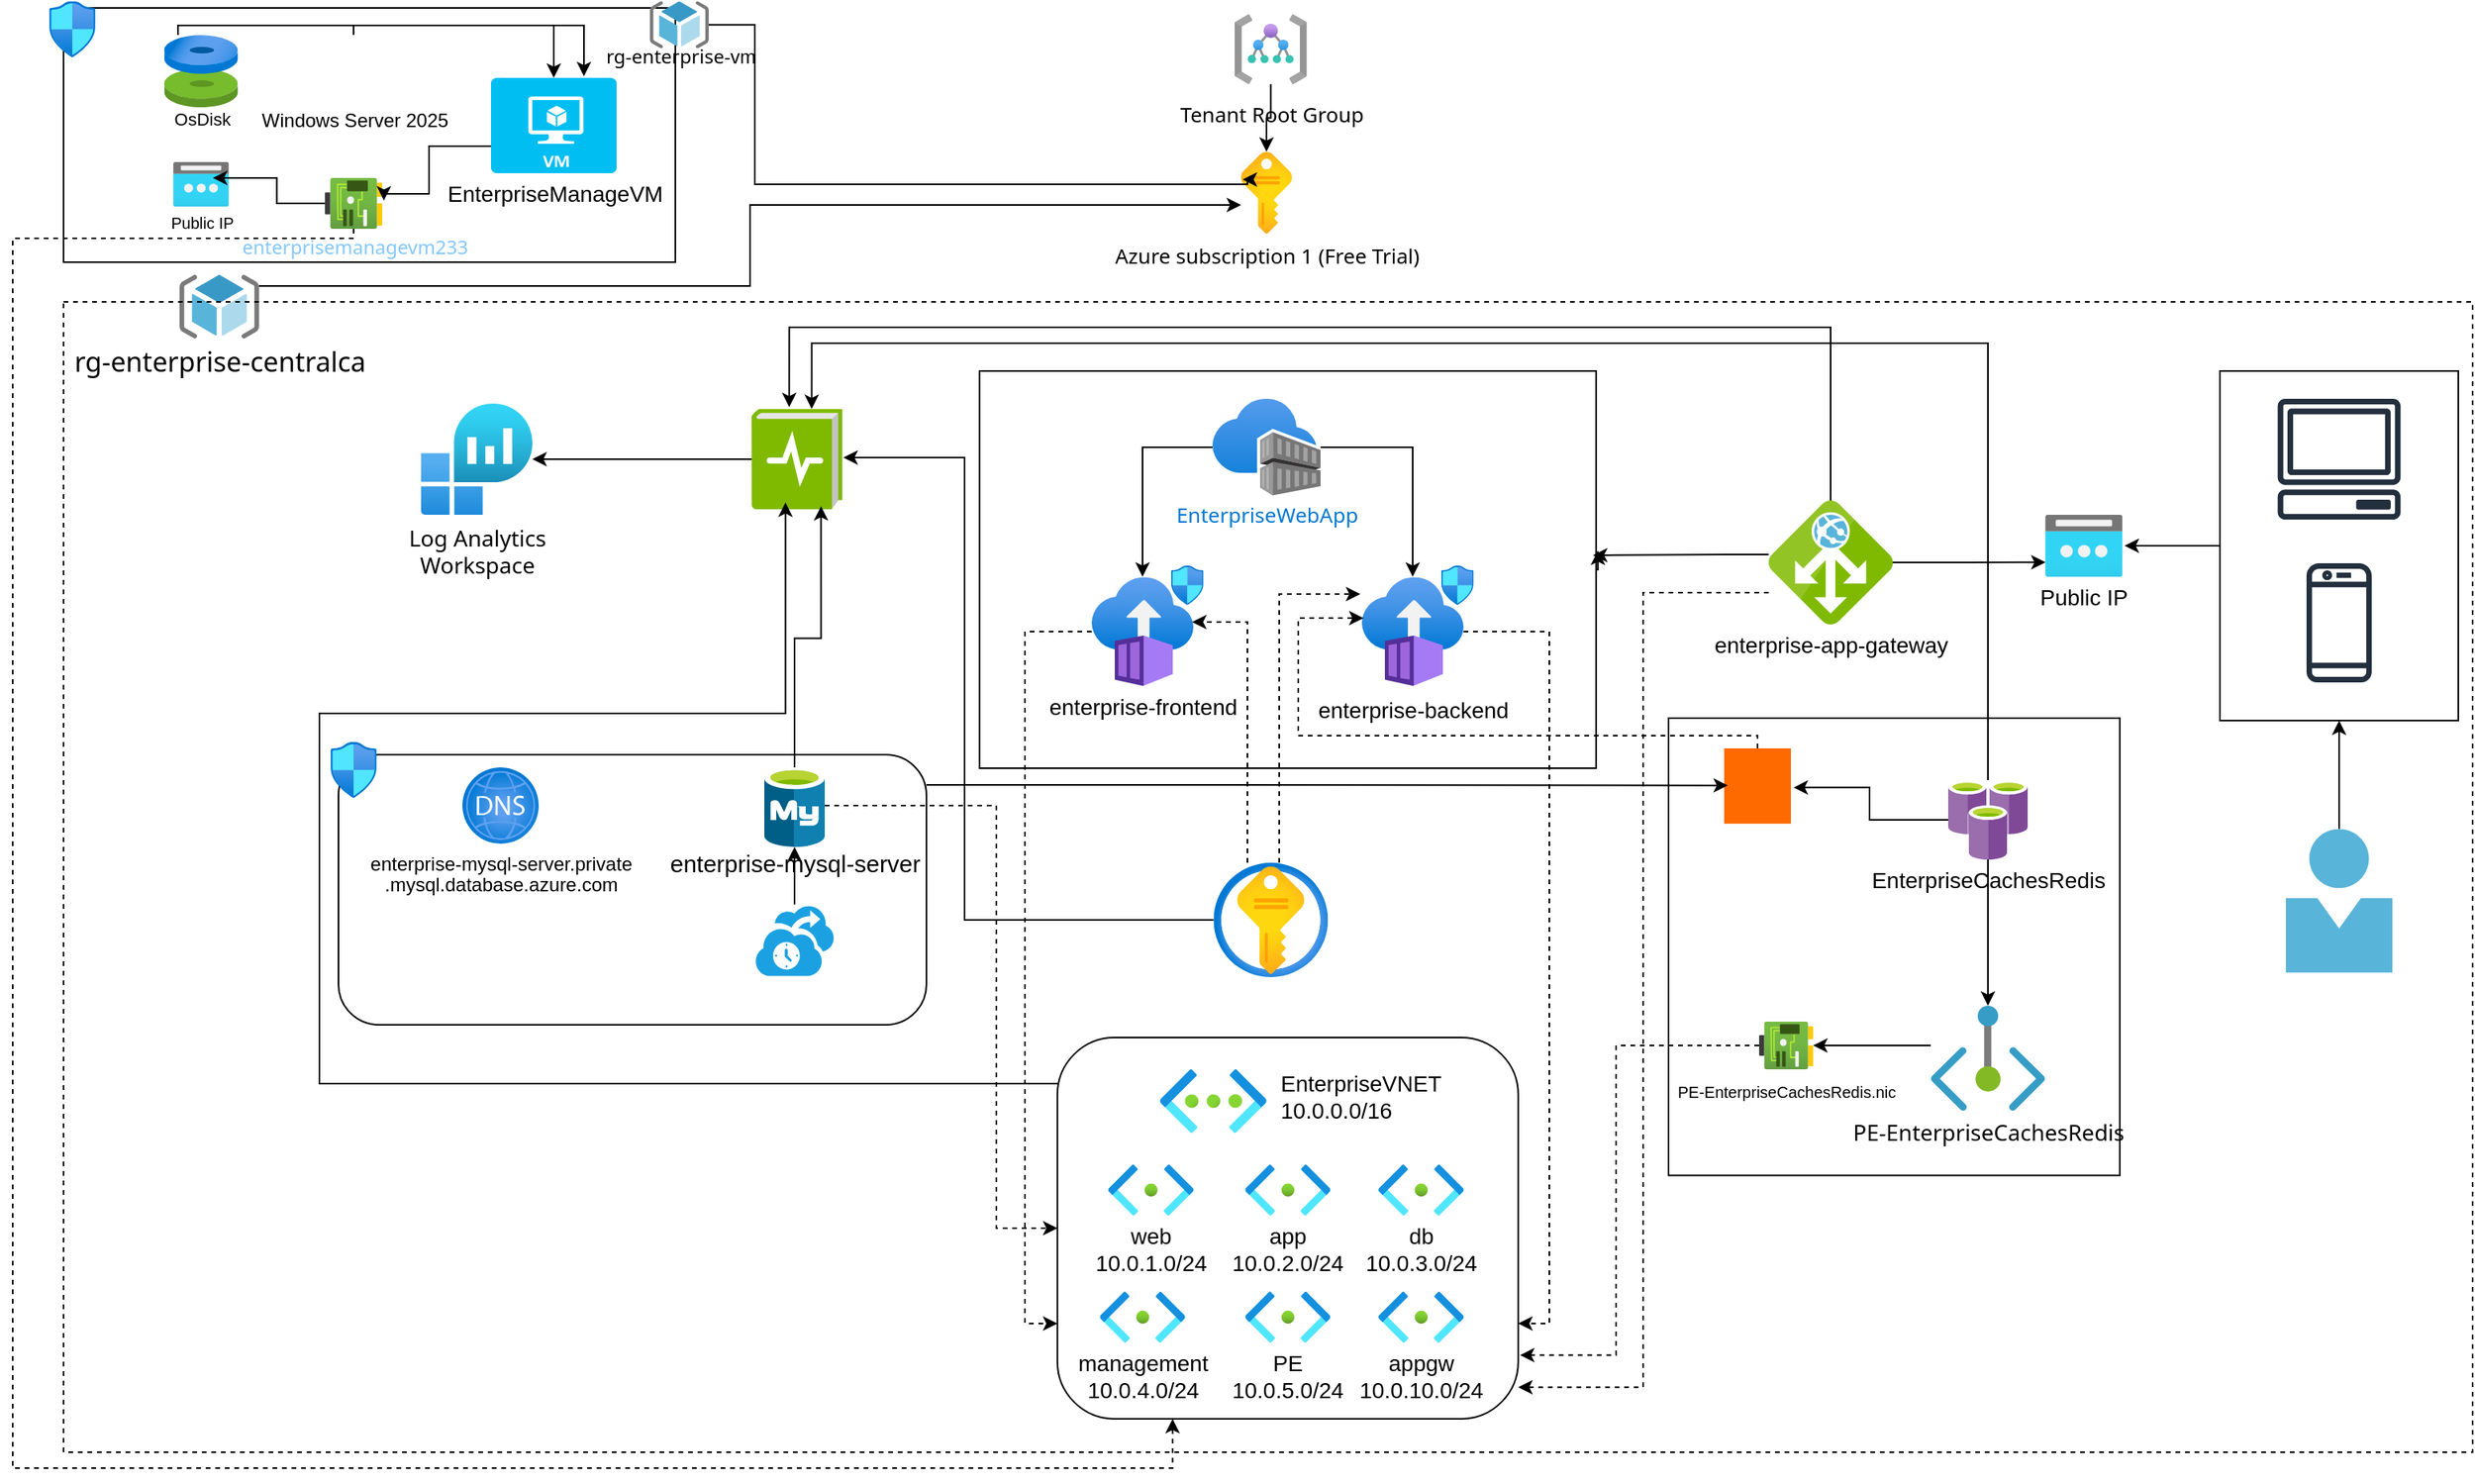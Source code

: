 <mxfile version="28.2.5">
  <diagram name="Page-1" id="e3YLVL-ztTQ9Lch-1St2">
    <mxGraphModel dx="2026" dy="1123" grid="0" gridSize="14" guides="1" tooltips="1" connect="1" arrows="1" fold="1" page="1" pageScale="1" pageWidth="1570" pageHeight="940" background="light-dark(#FFFFFF,#1A1A1A)" math="0" shadow="0">
      <root>
        <mxCell id="0" />
        <mxCell id="1" parent="0" />
        <mxCell id="aIwFMxCj2kkuzs99H8Ze-49" style="edgeStyle=orthogonalEdgeStyle;rounded=0;orthogonalLoop=1;jettySize=auto;html=1;" parent="1" source="ECpr_67sF218xb_dtKXF-1" target="aIwFMxCj2kkuzs99H8Ze-1" edge="1">
          <mxGeometry relative="1" as="geometry" />
        </mxCell>
        <mxCell id="aIwFMxCj2kkuzs99H8Ze-50" style="edgeStyle=orthogonalEdgeStyle;rounded=0;orthogonalLoop=1;jettySize=auto;html=1;" parent="1" source="ECpr_67sF218xb_dtKXF-1" target="aIwFMxCj2kkuzs99H8Ze-2" edge="1">
          <mxGeometry relative="1" as="geometry" />
        </mxCell>
        <mxCell id="ECpr_67sF218xb_dtKXF-1" value="&lt;a href=&quot;https://portal.azure.com/#resource/subscriptions/156b8fd8-efb1-4278-bc84-5a0fedfcdfc2/resourceGroups/rg-enterprise-centralca/providers/Microsoft.ContainerRegistry/registries/EnterpriseWebApp&quot; class=&quot;ms-Link ext-hubs-browse-resource-link root-215&quot; tabindex=&quot;-1&quot; style=&quot;font-family: &amp;quot;Segoe UI&amp;quot;, &amp;quot;Segoe UI Web (West European)&amp;quot;, &amp;quot;Segoe UI&amp;quot;, -apple-system, BlinkMacSystemFont, Roboto, &amp;quot;Helvetica Neue&amp;quot;, sans-serif; -webkit-font-smoothing: antialiased; font-size: 13px; outline: none; text-decoration-line: none; text-align: left; overflow: hidden; text-overflow: ellipsis;&quot;&gt;&lt;font style=&quot;color: light-dark(rgb(0, 120, 212), rgb(255, 255, 255));&quot;&gt;EnterpriseWebApp&lt;/font&gt;&lt;/a&gt;" style="image;aspect=fixed;html=1;points=[];align=center;fontSize=12;image=img/lib/azure2/containers/Container_Registries.svg;labelBackgroundColor=none;spacing=0;" parent="1" vertex="1">
          <mxGeometry x="766" y="258" width="68" height="61" as="geometry" />
        </mxCell>
        <mxCell id="ECpr_67sF218xb_dtKXF-8" value="&lt;div style=&quot;line-height: 110%;&quot;&gt;&lt;div&gt;enterprise-mysql-server&lt;span style=&quot;color: light-dark(rgb(0, 0, 0), rgb(255, 255, 255));&quot;&gt;.private&lt;/span&gt;&lt;/div&gt;&lt;div&gt;&lt;span style=&quot;color: light-dark(rgb(0, 0, 0), rgb(255, 255, 255));&quot;&gt;.mysql.database.azure.com&lt;/span&gt;&lt;/div&gt;&lt;/div&gt;" style="image;aspect=fixed;html=1;points=[];align=center;fontSize=12;image=img/lib/azure2/networking/DNS_Zones.svg;labelBackgroundColor=none;" parent="1" vertex="1">
          <mxGeometry x="294" y="490" width="48" height="48" as="geometry" />
        </mxCell>
        <mxCell id="ECpr_67sF218xb_dtKXF-9" value="EnterpriseVNET&#xa;10.0.0.0/16" style="image;aspect=fixed;points=[];align=left;fontSize=14;image=img/lib/azure2/networking/Virtual_Networks.svg;spacingRight=0;spacing=4;labelBorderColor=none;shadow=0;perimeterSpacing=0;imageBorder=none;verticalAlign=middle;labelPosition=right;verticalLabelPosition=middle;labelBackgroundColor=none;spacingTop=0;spacingBottom=7;spacingLeft=5;" parent="1" vertex="1">
          <mxGeometry x="733" y="680" width="67" height="40" as="geometry" />
        </mxCell>
        <mxCell id="aIwFMxCj2kkuzs99H8Ze-48" style="edgeStyle=orthogonalEdgeStyle;rounded=0;orthogonalLoop=1;jettySize=auto;html=1;entryX=0;entryY=0.75;entryDx=0;entryDy=0;dashed=1;" parent="1" source="aIwFMxCj2kkuzs99H8Ze-1" target="aIwFMxCj2kkuzs99H8Ze-42" edge="1">
          <mxGeometry relative="1" as="geometry">
            <Array as="points">
              <mxPoint x="648" y="405" />
              <mxPoint x="648" y="840" />
            </Array>
          </mxGeometry>
        </mxCell>
        <mxCell id="aIwFMxCj2kkuzs99H8Ze-1" value="&lt;font style=&quot;font-size: 14px;&quot;&gt;enterprise-front&lt;/font&gt;&lt;span style=&quot;font-size: 14px; color: light-dark(rgb(0, 0, 0), rgb(255, 255, 255));&quot;&gt;end&lt;/span&gt;" style="image;aspect=fixed;html=1;points=[];align=center;fontSize=12;image=img/lib/azure2/containers/Container_Instances.svg;spacing=0;labelBackgroundColor=none;" parent="1" vertex="1">
          <mxGeometry x="690" y="370" width="64" height="69" as="geometry" />
        </mxCell>
        <mxCell id="aIwFMxCj2kkuzs99H8Ze-46" style="edgeStyle=orthogonalEdgeStyle;rounded=0;orthogonalLoop=1;jettySize=auto;html=1;entryX=1;entryY=0.75;entryDx=0;entryDy=0;dashed=1;" parent="1" source="aIwFMxCj2kkuzs99H8Ze-2" target="aIwFMxCj2kkuzs99H8Ze-42" edge="1">
          <mxGeometry relative="1" as="geometry">
            <Array as="points">
              <mxPoint x="978" y="405" />
              <mxPoint x="978" y="840" />
            </Array>
          </mxGeometry>
        </mxCell>
        <mxCell id="aIwFMxCj2kkuzs99H8Ze-2" value="enterprise-back&lt;span style=&quot;color: light-dark(rgb(0, 0, 0), rgb(255, 255, 255));&quot;&gt;end&lt;/span&gt;" style="image;aspect=fixed;html=1;points=[];align=center;fontSize=14;image=img/lib/azure2/containers/Container_Instances.svg;labelBackgroundColor=none;" parent="1" vertex="1">
          <mxGeometry x="860" y="370" width="64" height="69" as="geometry" />
        </mxCell>
        <mxCell id="aIwFMxCj2kkuzs99H8Ze-3" value="enterprise-app-gateway" style="image;sketch=0;aspect=fixed;html=1;points=[];align=center;fontSize=14;image=img/lib/mscae/Application_Gateway.svg;labelBackgroundColor=none;spacing=0;" parent="1" vertex="1">
          <mxGeometry x="1116" y="322" width="78" height="78" as="geometry" />
        </mxCell>
        <mxCell id="jVpVaoI9V-wVRAlDPCWy-38" style="edgeStyle=orthogonalEdgeStyle;rounded=0;orthogonalLoop=1;jettySize=auto;html=1;entryX=0.25;entryY=1;entryDx=0;entryDy=0;dashed=1;" edge="1" parent="1" source="aIwFMxCj2kkuzs99H8Ze-5" target="aIwFMxCj2kkuzs99H8Ze-42">
          <mxGeometry relative="1" as="geometry">
            <Array as="points">
              <mxPoint x="226" y="157" />
              <mxPoint x="11" y="157" />
              <mxPoint x="11" y="931" />
              <mxPoint x="741" y="931" />
            </Array>
          </mxGeometry>
        </mxCell>
        <mxCell id="aIwFMxCj2kkuzs99H8Ze-5" value="&lt;a class=&quot;msportalfx-text-ellipsis ext-hubs-deployments-cursorpointer fxs-fxclick&quot; data-bind=&quot;text: resourceName, fxclick: openResourceBlade&quot; aria-disabled=&quot;false&quot; tabindex=&quot;0&quot; href=&quot;https://portal.azure.com/#blade/Microsoft_Azure_Network/NetworkInterfaceOverview.ReactView/id/%2Fsubscriptions%2F156b8fd8-efb1-4278-bc84-5a0fedfcdfc2%2FresourceGroups%2Frg-enterprise-vm%2Fproviders%2FMicrosoft.Network%2FnetworkInterfaces%2Fenterprisemanagevm233&quot; style=&quot;text-decoration-line: none; cursor: pointer; overflow: hidden; text-overflow: ellipsis; font-family: az_ea_font, &amp;quot;Segoe UI&amp;quot;, az_font, system-ui, -apple-system, &amp;quot;system-ui&amp;quot;, Roboto, Oxygen, Ubuntu, Cantarell, &amp;quot;Open Sans&amp;quot;, &amp;quot;Helvetica Neue&amp;quot;, sans-serif; text-align: start;&quot;&gt;&lt;font style=&quot;color: light-dark(rgb(130, 199, 255), rgb(255, 255, 255));&quot;&gt;enterprisemanagevm233&lt;/font&gt;&lt;/a&gt;" style="image;aspect=fixed;html=1;points=[];align=center;fontSize=12;image=img/lib/azure2/networking/Network_Interfaces.svg;spacing=0;labelBackgroundColor=none;" parent="1" vertex="1">
          <mxGeometry x="207.37" y="119" width="36.27" height="32" as="geometry" />
        </mxCell>
        <mxCell id="aIwFMxCj2kkuzs99H8Ze-7" value="app&lt;div&gt;10.0.2&lt;span style=&quot;background-color: transparent; color: light-dark(rgb(0, 0, 0), rgb(255, 255, 255));&quot;&gt;.0/24&lt;/span&gt;&lt;/div&gt;" style="image;aspect=fixed;html=1;points=[];align=center;fontSize=14;image=img/lib/azure2/networking/Subnet.svg;labelBackgroundColor=none;spacing=0;verticalAlign=top;" parent="1" vertex="1">
          <mxGeometry x="786.69" y="740" width="53.44" height="32" as="geometry" />
        </mxCell>
        <object label="Public IP" sdfd="" id="ECpr_67sF218xb_dtKXF-18">
          <mxCell style="image;aspect=fixed;html=1;points=[];align=center;fontSize=14;image=img/lib/azure2/networking/Public_IP_Addresses.svg;labelBackgroundColor=none;spacing=0;" parent="1" vertex="1">
            <mxGeometry x="1290" y="331" width="48.75" height="39" as="geometry" />
          </mxCell>
        </object>
        <mxCell id="aIwFMxCj2kkuzs99H8Ze-13" value="&lt;span style=&quot;font-family: &amp;quot;Segoe UI&amp;quot;, &amp;quot;Segoe UI Web (West European)&amp;quot;, &amp;quot;Segoe UI&amp;quot;, -apple-system, BlinkMacSystemFont, Roboto, &amp;quot;Helvetica Neue&amp;quot;, sans-serif; font-size: 13px; text-align: left;&quot;&gt;Azure subscription 1 (Free Trial&lt;/span&gt;&lt;span style=&quot;font-family: &amp;quot;Segoe UI&amp;quot;, &amp;quot;Segoe UI Web (West European)&amp;quot;, &amp;quot;Segoe UI&amp;quot;, -apple-system, BlinkMacSystemFont, Roboto, &amp;quot;Helvetica Neue&amp;quot;, sans-serif; font-size: 13px; text-align: left; background-color: transparent; color: light-dark(rgb(0, 0, 0), rgb(255, 255, 255));&quot;&gt;)&lt;/span&gt;" style="image;aspect=fixed;html=1;points=[];align=center;fontSize=12;image=img/lib/azure2/general/Subscriptions.svg;labelBackgroundColor=none;fontColor=light-dark(#000000,#FFFFFF);" parent="1" vertex="1">
          <mxGeometry x="784" y="102.5" width="32" height="51.64" as="geometry" />
        </mxCell>
        <mxCell id="aIwFMxCj2kkuzs99H8Ze-14" value="&lt;a href=&quot;https://portal.azure.com/#resource/subscriptions/156b8fd8-efb1-4278-bc84-5a0fedfcdfc2/resourceGroups/rg-enterprise-centralca&quot; class=&quot;ms-Link ext-hubs-browse-resource-link root-302&quot; tabindex=&quot;-1&quot; style=&quot;font-family: &amp;quot;Segoe UI&amp;quot;, &amp;quot;Segoe UI Web (West European)&amp;quot;, &amp;quot;Segoe UI&amp;quot;, -apple-system, BlinkMacSystemFont, Roboto, &amp;quot;Helvetica Neue&amp;quot;, sans-serif; -webkit-font-smoothing: antialiased; outline: none; text-decoration-line: none; text-align: left; overflow: hidden; text-overflow: ellipsis;&quot;&gt;&lt;font style=&quot;color: light-dark(rgb(0, 0, 0), rgb(255, 255, 255));&quot;&gt;rg-enterprise-centralca&lt;/font&gt;&lt;/a&gt;" style="image;sketch=0;aspect=fixed;html=1;points=[];align=center;fontSize=17;image=img/lib/mscae/ResourceGroup.svg;labelBackgroundColor=none;fontColor=light-dark(#000000,#FFFFFF);spacing=0;" parent="1" vertex="1">
          <mxGeometry x="116.0" y="180.0" width="50" height="40" as="geometry" />
        </mxCell>
        <mxCell id="aIwFMxCj2kkuzs99H8Ze-16" style="edgeStyle=orthogonalEdgeStyle;rounded=0;orthogonalLoop=1;jettySize=auto;html=1;" parent="1" source="aIwFMxCj2kkuzs99H8Ze-15" target="aIwFMxCj2kkuzs99H8Ze-13" edge="1">
          <mxGeometry relative="1" as="geometry" />
        </mxCell>
        <mxCell id="aIwFMxCj2kkuzs99H8Ze-15" value="&#xa;&lt;span style=&quot;font-family: &amp;quot;Segoe UI&amp;quot;, &amp;quot;Segoe UI Web (West European)&amp;quot;, &amp;quot;Segoe UI&amp;quot;, -apple-system, BlinkMacSystemFont, Roboto, &amp;quot;Helvetica Neue&amp;quot;, sans-serif; font-size: 13px; font-style: normal; font-variant-ligatures: normal; font-variant-caps: normal; font-weight: 400; letter-spacing: normal; orphans: 2; text-align: left; text-indent: 0px; text-transform: none; widows: 2; word-spacing: 0px; -webkit-text-stroke-width: 0px; white-space: nowrap; text-decoration-thickness: initial; text-decoration-style: initial; text-decoration-color: initial; float: none; display: inline !important;&quot;&gt;Tenant Root Group&lt;/span&gt;&#xa;&#xa;" style="image;aspect=fixed;html=1;points=[];align=center;fontSize=12;image=img/lib/azure2/general/Management_Groups.svg;fontColor=default;labelBackgroundColor=none;spacing=-7;" parent="1" vertex="1">
          <mxGeometry x="780" y="16" width="45.38" height="44" as="geometry" />
        </mxCell>
        <mxCell id="aIwFMxCj2kkuzs99H8Ze-20" value="" style="rounded=0;whiteSpace=wrap;html=1;" parent="1" vertex="1">
          <mxGeometry x="1400" y="240.5" width="150" height="220" as="geometry" />
        </mxCell>
        <mxCell id="aIwFMxCj2kkuzs99H8Ze-21" value="" style="sketch=0;outlineConnect=0;fontColor=#232F3E;gradientColor=none;fillColor=#232F3D;strokeColor=none;dashed=0;verticalLabelPosition=bottom;verticalAlign=top;align=center;html=1;fontSize=12;fontStyle=0;aspect=fixed;pointerEvents=1;shape=mxgraph.aws4.mobile_client;" parent="1" vertex="1">
          <mxGeometry x="1454.5" y="360" width="41" height="78" as="geometry" />
        </mxCell>
        <mxCell id="aIwFMxCj2kkuzs99H8Ze-22" value="" style="sketch=0;outlineConnect=0;fontColor=#232F3E;gradientColor=none;fillColor=#232F3D;strokeColor=none;dashed=0;verticalLabelPosition=bottom;verticalAlign=top;align=center;html=1;fontSize=12;fontStyle=0;aspect=fixed;pointerEvents=1;shape=mxgraph.aws4.client;" parent="1" vertex="1">
          <mxGeometry x="1436" y="258" width="78" height="76" as="geometry" />
        </mxCell>
        <mxCell id="aIwFMxCj2kkuzs99H8Ze-24" style="edgeStyle=orthogonalEdgeStyle;rounded=0;orthogonalLoop=1;jettySize=auto;html=1;entryX=0.5;entryY=1;entryDx=0;entryDy=0;" parent="1" source="aIwFMxCj2kkuzs99H8Ze-23" target="aIwFMxCj2kkuzs99H8Ze-20" edge="1">
          <mxGeometry relative="1" as="geometry" />
        </mxCell>
        <mxCell id="aIwFMxCj2kkuzs99H8Ze-23" value="" style="image;sketch=0;aspect=fixed;html=1;points=[];align=center;fontSize=12;image=img/lib/mscae/Person.svg;" parent="1" vertex="1">
          <mxGeometry x="1441.5" y="528.73" width="67" height="90.54" as="geometry" />
        </mxCell>
        <mxCell id="aIwFMxCj2kkuzs99H8Ze-25" style="edgeStyle=orthogonalEdgeStyle;rounded=0;orthogonalLoop=1;jettySize=auto;html=1;entryX=1.026;entryY=0.5;entryDx=0;entryDy=0;entryPerimeter=0;" parent="1" source="aIwFMxCj2kkuzs99H8Ze-20" target="ECpr_67sF218xb_dtKXF-18" edge="1">
          <mxGeometry relative="1" as="geometry" />
        </mxCell>
        <mxCell id="aIwFMxCj2kkuzs99H8Ze-36" value="PE&lt;br&gt;&lt;div&gt;10.0.5.0/24&lt;/div&gt;" style="image;aspect=fixed;html=1;points=[];align=center;fontSize=14;image=img/lib/azure2/networking/Subnet.svg;labelBackgroundColor=none;spacing=0;verticalAlign=top;" parent="1" vertex="1">
          <mxGeometry x="786.69" y="820" width="53.44" height="32" as="geometry" />
        </mxCell>
        <mxCell id="aIwFMxCj2kkuzs99H8Ze-37" value="web&lt;br&gt;&lt;div&gt;10.0.1&lt;span style=&quot;background-color: transparent; color: light-dark(rgb(0, 0, 0), rgb(255, 255, 255));&quot;&gt;.0/24&lt;/span&gt;&lt;/div&gt;" style="image;aspect=fixed;html=1;points=[];align=center;fontSize=14;image=img/lib/azure2/networking/Subnet.svg;labelBackgroundColor=none;spacing=0;verticalAlign=top;" parent="1" vertex="1">
          <mxGeometry x="700.56" y="740" width="53.44" height="32" as="geometry" />
        </mxCell>
        <mxCell id="aIwFMxCj2kkuzs99H8Ze-38" value="management&lt;br&gt;&lt;div&gt;10.0.4&lt;span style=&quot;background-color: transparent; color: light-dark(rgb(0, 0, 0), rgb(255, 255, 255));&quot;&gt;.0/24&lt;/span&gt;&lt;/div&gt;" style="image;aspect=fixed;html=1;points=[];align=center;fontSize=14;image=img/lib/azure2/networking/Subnet.svg;labelBackgroundColor=none;spacing=0;verticalAlign=top;" parent="1" vertex="1">
          <mxGeometry x="695.28" y="820" width="53.44" height="32" as="geometry" />
        </mxCell>
        <mxCell id="aIwFMxCj2kkuzs99H8Ze-39" value="db&lt;div&gt;&lt;div&gt;10.0.3.0/24&lt;/div&gt;&lt;/div&gt;" style="image;aspect=fixed;html=1;points=[];align=center;fontSize=14;image=img/lib/azure2/networking/Subnet.svg;labelBackgroundColor=none;spacing=0;verticalAlign=top;" parent="1" vertex="1">
          <mxGeometry x="870.56" y="740" width="53.44" height="32" as="geometry" />
        </mxCell>
        <mxCell id="aIwFMxCj2kkuzs99H8Ze-40" value="appgw&lt;div&gt;&lt;div&gt;10.0.10&lt;span style=&quot;background-color: transparent; color: light-dark(rgb(0, 0, 0), rgb(255, 255, 255));&quot;&gt;.0/24&lt;/span&gt;&lt;/div&gt;&lt;/div&gt;" style="image;aspect=fixed;html=1;points=[];align=center;fontSize=14;image=img/lib/azure2/networking/Subnet.svg;labelBackgroundColor=none;spacing=0;verticalAlign=top;" parent="1" vertex="1">
          <mxGeometry x="870.56" y="820" width="53.44" height="32" as="geometry" />
        </mxCell>
        <mxCell id="aIwFMxCj2kkuzs99H8Ze-42" value="" style="rounded=1;whiteSpace=wrap;html=1;fillColor=none;" parent="1" vertex="1">
          <mxGeometry x="668.41" y="660" width="290" height="240" as="geometry" />
        </mxCell>
        <mxCell id="aIwFMxCj2kkuzs99H8Ze-43" style="edgeStyle=orthogonalEdgeStyle;rounded=0;orthogonalLoop=1;jettySize=auto;html=1;entryX=1;entryY=0.917;entryDx=0;entryDy=0;entryPerimeter=0;dashed=1;" parent="1" source="aIwFMxCj2kkuzs99H8Ze-3" target="aIwFMxCj2kkuzs99H8Ze-42" edge="1">
          <mxGeometry relative="1" as="geometry">
            <Array as="points">
              <mxPoint x="1037" y="380" />
              <mxPoint x="1037" y="880" />
            </Array>
          </mxGeometry>
        </mxCell>
        <mxCell id="aIwFMxCj2kkuzs99H8Ze-27" value="" style="rounded=0;noLabel=1;align=center;fillColor=none;strokeColor=default;glass=0;shadow=0;" parent="1" vertex="1">
          <mxGeometry x="619.41" y="240.5" width="388" height="250" as="geometry" />
        </mxCell>
        <mxCell id="aIwFMxCj2kkuzs99H8Ze-84" style="edgeStyle=orthogonalEdgeStyle;rounded=0;orthogonalLoop=1;jettySize=auto;html=1;" parent="1" source="aIwFMxCj2kkuzs99H8Ze-51" target="aIwFMxCj2kkuzs99H8Ze-56" edge="1">
          <mxGeometry relative="1" as="geometry" />
        </mxCell>
        <mxCell id="aIwFMxCj2kkuzs99H8Ze-51" value="&lt;font style=&quot;font-size: 14px;&quot;&gt;EnterpriseCachesRedis&lt;/font&gt;" style="image;sketch=0;aspect=fixed;html=1;points=[];align=center;fontSize=12;image=img/lib/mscae/Azure_Cache_for_Redis.svg;labelBackgroundColor=none;fontColor=default;imageBackground=none;imageBorder=none;spacing=0;" parent="1" vertex="1">
          <mxGeometry x="1229" y="498" width="50" height="50" as="geometry" />
        </mxCell>
        <mxCell id="aIwFMxCj2kkuzs99H8Ze-52" value="" style="points=[];aspect=fixed;html=1;align=center;shadow=0;dashed=0;fillColor=#FF6A00;strokeColor=none;shape=mxgraph.alibaba_cloud.nodejs_performance_platform;" parent="1" vertex="1">
          <mxGeometry x="1088" y="478" width="42" height="47.4" as="geometry" />
        </mxCell>
        <mxCell id="aIwFMxCj2kkuzs99H8Ze-54" style="edgeStyle=orthogonalEdgeStyle;rounded=0;orthogonalLoop=1;jettySize=auto;html=1;entryX=0.016;entryY=0.377;entryDx=0;entryDy=0;entryPerimeter=0;dashed=1;" parent="1" source="aIwFMxCj2kkuzs99H8Ze-52" target="aIwFMxCj2kkuzs99H8Ze-2" edge="1">
          <mxGeometry relative="1" as="geometry">
            <Array as="points">
              <mxPoint x="820" y="470" />
              <mxPoint x="820" y="396" />
            </Array>
          </mxGeometry>
        </mxCell>
        <mxCell id="jVpVaoI9V-wVRAlDPCWy-35" style="edgeStyle=orthogonalEdgeStyle;rounded=0;orthogonalLoop=1;jettySize=auto;html=1;" edge="1" parent="1" source="aIwFMxCj2kkuzs99H8Ze-56" target="aIwFMxCj2kkuzs99H8Ze-66">
          <mxGeometry relative="1" as="geometry">
            <Array as="points">
              <mxPoint x="1201" y="665" />
              <mxPoint x="1201" y="665" />
            </Array>
          </mxGeometry>
        </mxCell>
        <mxCell id="aIwFMxCj2kkuzs99H8Ze-56" value="&lt;a style=&quot;text-decoration-line: none; vertical-align: middle; padding: 1px; cursor: pointer; font-family: az_ea_font, &amp;quot;Segoe UI&amp;quot;, az_font, system-ui, -apple-system, BlinkMacSystemFont, Roboto, Oxygen, Ubuntu, Cantarell, &amp;quot;Open Sans&amp;quot;, &amp;quot;Helvetica Neue&amp;quot;, sans-serif; text-align: left;&quot; href=&quot;https://portal.azure.com/#@harash1821outlook.onmicrosoft.com/resource/subscriptions/156b8fd8-efb1-4278-bc84-5a0fedfcdfc2/resourcegroups/rg-enterprise-centralca/providers/microsoft.network/privateendpoints/pe-enterprisecachesredis&quot; tabindex=&quot;0&quot; class=&quot;fxc-gcflink-link&quot;&gt;&lt;font style=&quot;color: light-dark(rgb(0, 0, 0), rgb(255, 255, 255));&quot;&gt;PE-EnterpriseCachesRedis&lt;/font&gt;&lt;/a&gt;" style="image;aspect=fixed;html=1;points=[];align=center;fontSize=14;image=img/lib/azure2/networking/Private_Endpoint.svg;labelBackgroundColor=none;imageBackground=none;fontColor=light-dark(#004578,#FFFFFF);spacing=0;" parent="1" vertex="1">
          <mxGeometry x="1218" y="640" width="72" height="66" as="geometry" />
        </mxCell>
        <mxCell id="aIwFMxCj2kkuzs99H8Ze-59" style="edgeStyle=orthogonalEdgeStyle;rounded=0;orthogonalLoop=1;jettySize=auto;html=1;exitX=1;exitY=0.5;exitDx=0;exitDy=0;entryX=1.003;entryY=0.452;entryDx=0;entryDy=0;entryPerimeter=0;" parent="1" source="aIwFMxCj2kkuzs99H8Ze-27" target="aIwFMxCj2kkuzs99H8Ze-27" edge="1">
          <mxGeometry relative="1" as="geometry" />
        </mxCell>
        <mxCell id="aIwFMxCj2kkuzs99H8Ze-60" style="edgeStyle=orthogonalEdgeStyle;rounded=0;orthogonalLoop=1;jettySize=auto;html=1;entryX=0.995;entryY=0.464;entryDx=0;entryDy=0;entryPerimeter=0;" parent="1" source="aIwFMxCj2kkuzs99H8Ze-3" target="aIwFMxCj2kkuzs99H8Ze-27" edge="1">
          <mxGeometry relative="1" as="geometry">
            <Array as="points">
              <mxPoint x="1090" y="356" />
              <mxPoint x="1090" y="356" />
            </Array>
          </mxGeometry>
        </mxCell>
        <mxCell id="aIwFMxCj2kkuzs99H8Ze-66" value="&lt;font style=&quot;font-size: 10px;&quot;&gt;PE-EnterpriseCachesRedis.nic&lt;/font&gt;" style="image;aspect=fixed;html=1;points=[];align=center;fontSize=12;image=img/lib/azure2/networking/Network_Interfaces.svg;" parent="1" vertex="1">
          <mxGeometry x="1110" y="650" width="34" height="30" as="geometry" />
        </mxCell>
        <mxCell id="aIwFMxCj2kkuzs99H8Ze-70" style="edgeStyle=orthogonalEdgeStyle;rounded=0;orthogonalLoop=1;jettySize=auto;html=1;entryX=1.004;entryY=0.833;entryDx=0;entryDy=0;entryPerimeter=0;dashed=1;" parent="1" source="aIwFMxCj2kkuzs99H8Ze-66" target="aIwFMxCj2kkuzs99H8Ze-42" edge="1">
          <mxGeometry relative="1" as="geometry">
            <Array as="points">
              <mxPoint x="1020" y="665" />
              <mxPoint x="1020" y="860" />
            </Array>
          </mxGeometry>
        </mxCell>
        <mxCell id="aIwFMxCj2kkuzs99H8Ze-75" style="edgeStyle=orthogonalEdgeStyle;rounded=0;orthogonalLoop=1;jettySize=auto;html=1;entryX=0;entryY=0.5;entryDx=0;entryDy=0;dashed=1;" parent="1" source="aIwFMxCj2kkuzs99H8Ze-74" target="aIwFMxCj2kkuzs99H8Ze-42" edge="1">
          <mxGeometry relative="1" as="geometry">
            <Array as="points">
              <mxPoint x="630" y="514" />
              <mxPoint x="630" y="780" />
            </Array>
          </mxGeometry>
        </mxCell>
        <mxCell id="aIwFMxCj2kkuzs99H8Ze-74" value="&lt;font style=&quot;font-size: 15px;&quot;&gt;enterprise-mysql-server&lt;/font&gt;" style="image;sketch=0;aspect=fixed;html=1;points=[];align=center;fontSize=12;image=img/lib/mscae/Azure_Database_for_MySQL_servers.svg;labelBackgroundColor=none;spacing=-3;" parent="1" vertex="1">
          <mxGeometry x="484" y="490" width="38" height="50" as="geometry" />
        </mxCell>
        <mxCell id="aIwFMxCj2kkuzs99H8Ze-79" value="" style="rounded=1;whiteSpace=wrap;html=1;fillColor=none;" parent="1" vertex="1">
          <mxGeometry x="216" y="482" width="370" height="170" as="geometry" />
        </mxCell>
        <mxCell id="aIwFMxCj2kkuzs99H8Ze-85" style="edgeStyle=orthogonalEdgeStyle;rounded=0;orthogonalLoop=1;jettySize=auto;html=1;entryX=1.04;entryY=0.52;entryDx=0;entryDy=0;entryPerimeter=0;" parent="1" source="aIwFMxCj2kkuzs99H8Ze-51" target="aIwFMxCj2kkuzs99H8Ze-52" edge="1">
          <mxGeometry relative="1" as="geometry" />
        </mxCell>
        <mxCell id="aIwFMxCj2kkuzs99H8Ze-88" style="edgeStyle=orthogonalEdgeStyle;rounded=0;orthogonalLoop=1;jettySize=auto;html=1;entryX=0.056;entryY=0.492;entryDx=0;entryDy=0;entryPerimeter=0;" parent="1" source="aIwFMxCj2kkuzs99H8Ze-79" target="aIwFMxCj2kkuzs99H8Ze-52" edge="1">
          <mxGeometry relative="1" as="geometry">
            <Array as="points">
              <mxPoint x="730" y="501" />
              <mxPoint x="730" y="501" />
            </Array>
          </mxGeometry>
        </mxCell>
        <mxCell id="_iUnxC1LYvoRfRTOSuVM-5" style="edgeStyle=orthogonalEdgeStyle;rounded=0;orthogonalLoop=1;jettySize=auto;html=1;" parent="1" source="_iUnxC1LYvoRfRTOSuVM-1" target="aIwFMxCj2kkuzs99H8Ze-74" edge="1">
          <mxGeometry relative="1" as="geometry" />
        </mxCell>
        <mxCell id="_iUnxC1LYvoRfRTOSuVM-1" value="Native Backup" style="verticalLabelPosition=bottom;html=1;verticalAlign=top;align=center;shape=mxgraph.azure.backup_service;fontSize=14;fillStyle=solid;spacing=-2;fillColor=light-dark(#1BA1E2,#004C99);fontColor=light-dark(#FFFFFF,#FFFFFF);strokeColor=none;" parent="1" vertex="1">
          <mxGeometry x="478" y="576.27" width="50" height="45" as="geometry" />
        </mxCell>
        <mxCell id="_iUnxC1LYvoRfRTOSuVM-7" value="EnterpriseManageVM" style="verticalLabelPosition=bottom;html=1;verticalAlign=top;align=center;strokeColor=none;fillColor=#00BEF2;shape=mxgraph.azure.virtual_machine;fontSize=14;spacing=0;" parent="1" vertex="1">
          <mxGeometry x="312" y="56" width="79" height="60" as="geometry" />
        </mxCell>
        <mxCell id="_iUnxC1LYvoRfRTOSuVM-9" value="Public IP" style="image;aspect=fixed;html=1;points=[];align=center;fontSize=10;image=img/lib/azure2/networking/Public_IP_Addresses.svg;labelBackgroundColor=none;spacing=0;" parent="1" vertex="1">
          <mxGeometry x="112" y="109" width="35" height="28" as="geometry" />
        </mxCell>
        <mxCell id="_iUnxC1LYvoRfRTOSuVM-10" value="Windows Server&amp;nbsp;&lt;span style=&quot;background-color: transparent;&quot;&gt;2025&lt;/span&gt;" style="shape=image;html=1;verticalAlign=top;verticalLabelPosition=bottom;labelBackgroundColor=none;imageAspect=0;aspect=fixed;image=https://icons.diagrams.net/icon-cache1/Picons_Social-2097/32-windows8-970.svg;imageBorder=none;fontColor=default;spacing=-5;" parent="1" vertex="1">
          <mxGeometry x="202" y="29" width="47" height="47" as="geometry" />
        </mxCell>
        <mxCell id="_iUnxC1LYvoRfRTOSuVM-11" value="OsDisk" style="image;aspect=fixed;html=1;points=[];align=center;fontSize=11;image=img/lib/azure2/compute/Disks.svg;labelBackgroundColor=none;fontColor=light-dark(#000000,#FFFFFF);spacing=-4;" parent="1" vertex="1">
          <mxGeometry x="106.27" y="29.0" width="46.46" height="45.66" as="geometry" />
        </mxCell>
        <mxCell id="_iUnxC1LYvoRfRTOSuVM-18" style="edgeStyle=orthogonalEdgeStyle;rounded=0;orthogonalLoop=1;jettySize=auto;html=1;entryX=1.026;entryY=0.445;entryDx=0;entryDy=0;entryPerimeter=0;" parent="1" source="_iUnxC1LYvoRfRTOSuVM-7" target="aIwFMxCj2kkuzs99H8Ze-5" edge="1">
          <mxGeometry relative="1" as="geometry">
            <Array as="points">
              <mxPoint x="273" y="99" />
              <mxPoint x="273" y="129" />
              <mxPoint x="245" y="129" />
            </Array>
          </mxGeometry>
        </mxCell>
        <mxCell id="_iUnxC1LYvoRfRTOSuVM-19" style="edgeStyle=orthogonalEdgeStyle;rounded=0;orthogonalLoop=1;jettySize=auto;html=1;entryX=0.5;entryY=0;entryDx=0;entryDy=0;entryPerimeter=0;" parent="1" source="_iUnxC1LYvoRfRTOSuVM-10" target="_iUnxC1LYvoRfRTOSuVM-7" edge="1">
          <mxGeometry relative="1" as="geometry">
            <Array as="points">
              <mxPoint x="226" y="23" />
              <mxPoint x="352" y="23" />
            </Array>
          </mxGeometry>
        </mxCell>
        <mxCell id="_iUnxC1LYvoRfRTOSuVM-20" style="edgeStyle=orthogonalEdgeStyle;rounded=0;orthogonalLoop=1;jettySize=auto;html=1;entryX=0.74;entryY=-0.017;entryDx=0;entryDy=0;entryPerimeter=0;" parent="1" source="_iUnxC1LYvoRfRTOSuVM-11" target="_iUnxC1LYvoRfRTOSuVM-7" edge="1">
          <mxGeometry relative="1" as="geometry">
            <Array as="points">
              <mxPoint x="115" y="23" />
              <mxPoint x="370" y="23" />
            </Array>
          </mxGeometry>
        </mxCell>
        <mxCell id="_iUnxC1LYvoRfRTOSuVM-21" style="edgeStyle=orthogonalEdgeStyle;rounded=0;orthogonalLoop=1;jettySize=auto;html=1;entryX=0.714;entryY=0.357;entryDx=0;entryDy=0;entryPerimeter=0;" parent="1" source="aIwFMxCj2kkuzs99H8Ze-5" target="_iUnxC1LYvoRfRTOSuVM-9" edge="1">
          <mxGeometry relative="1" as="geometry" />
        </mxCell>
        <mxCell id="_iUnxC1LYvoRfRTOSuVM-23" value="" style="rounded=0;whiteSpace=wrap;html=1;fontColor=none;noLabel=1;fillColor=none;" parent="1" vertex="1">
          <mxGeometry x="43" y="12" width="385" height="160" as="geometry" />
        </mxCell>
        <mxCell id="_iUnxC1LYvoRfRTOSuVM-27" value="" style="image;aspect=fixed;html=1;points=[];align=center;fontSize=12;image=img/lib/azure2/networking/Network_Security_Groups.svg;imageBorder=none;shadow=0;fixDash=0;perimeterSpacing=0;" parent="1" vertex="1">
          <mxGeometry x="740" y="363" width="20.35" height="24.71" as="geometry" />
        </mxCell>
        <mxCell id="_iUnxC1LYvoRfRTOSuVM-36" value="" style="image;aspect=fixed;html=1;points=[];align=center;fontSize=12;image=img/lib/azure2/networking/Network_Security_Groups.svg;imageBorder=none;shadow=0;fixDash=0;perimeterSpacing=0;" parent="1" vertex="1">
          <mxGeometry x="910" y="363" width="20.35" height="24.71" as="geometry" />
        </mxCell>
        <mxCell id="_iUnxC1LYvoRfRTOSuVM-37" value="" style="image;aspect=fixed;html=1;points=[];align=center;fontSize=12;image=img/lib/azure2/networking/Network_Security_Groups.svg;imageBorder=none;shadow=0;fixDash=0;perimeterSpacing=0;" parent="1" vertex="1">
          <mxGeometry x="34" y="7.8" width="29" height="35.21" as="geometry" />
        </mxCell>
        <mxCell id="_iUnxC1LYvoRfRTOSuVM-38" value="" style="image;aspect=fixed;html=1;points=[];align=center;fontSize=12;image=img/lib/azure2/networking/Network_Security_Groups.svg;imageBorder=none;shadow=0;fixDash=0;perimeterSpacing=0;" parent="1" vertex="1">
          <mxGeometry x="211.01" y="474" width="29" height="35.21" as="geometry" />
        </mxCell>
        <mxCell id="jVpVaoI9V-wVRAlDPCWy-1" value="" style="image;aspect=fixed;html=1;points=[];align=center;fontSize=12;image=img/lib/azure2/security/Key_Vaults.svg;strokeWidth=1;imageBorder=none;perimeterSpacing=0;shadow=0;imageBackground=none;" vertex="1" parent="1">
          <mxGeometry x="766.69" y="550" width="72" height="72" as="geometry" />
        </mxCell>
        <mxCell id="jVpVaoI9V-wVRAlDPCWy-3" style="edgeStyle=orthogonalEdgeStyle;rounded=0;orthogonalLoop=1;jettySize=auto;html=1;entryX=-0.015;entryY=0.158;entryDx=0;entryDy=0;entryPerimeter=0;dashed=1;" edge="1" parent="1" source="jVpVaoI9V-wVRAlDPCWy-1" target="aIwFMxCj2kkuzs99H8Ze-2">
          <mxGeometry relative="1" as="geometry">
            <Array as="points">
              <mxPoint x="808" y="381" />
            </Array>
          </mxGeometry>
        </mxCell>
        <mxCell id="jVpVaoI9V-wVRAlDPCWy-4" style="edgeStyle=orthogonalEdgeStyle;rounded=0;orthogonalLoop=1;jettySize=auto;html=1;entryX=0.987;entryY=0.413;entryDx=0;entryDy=0;entryPerimeter=0;dashed=1;" edge="1" parent="1" source="jVpVaoI9V-wVRAlDPCWy-1" target="aIwFMxCj2kkuzs99H8Ze-1">
          <mxGeometry relative="1" as="geometry">
            <Array as="points">
              <mxPoint x="788" y="399" />
            </Array>
          </mxGeometry>
        </mxCell>
        <mxCell id="jVpVaoI9V-wVRAlDPCWy-7" value="&lt;a href=&quot;https://portal.azure.com/#resource/subscriptions/156b8fd8-efb1-4278-bc84-5a0fedfcdfc2/resourceGroups/rg-enterprise-centralca&quot; class=&quot;ms-Link ext-hubs-browse-resource-link root-302&quot; tabindex=&quot;-1&quot; style=&quot;font-family: &amp;quot;Segoe UI&amp;quot;, &amp;quot;Segoe UI Web (West European)&amp;quot;, &amp;quot;Segoe UI&amp;quot;, -apple-system, BlinkMacSystemFont, Roboto, &amp;quot;Helvetica Neue&amp;quot;, sans-serif; -webkit-font-smoothing: antialiased; outline: none; text-decoration-line: none; text-align: left; overflow: hidden; text-overflow: ellipsis;&quot;&gt;&lt;font style=&quot;color: light-dark(rgb(0, 0, 0), rgb(255, 255, 255));&quot;&gt;rg-enterprise-&lt;/font&gt;&lt;/a&gt;vm" style="image;sketch=0;aspect=fixed;html=1;points=[];align=center;fontSize=12;image=img/lib/mscae/ResourceGroup.svg;labelBackgroundColor=none;fontColor=light-dark(#000000,#FFFFFF);spacing=-6;" vertex="1" parent="1">
          <mxGeometry x="412" y="7.8" width="37" height="29.6" as="geometry" />
        </mxCell>
        <mxCell id="jVpVaoI9V-wVRAlDPCWy-12" style="edgeStyle=orthogonalEdgeStyle;rounded=0;orthogonalLoop=1;jettySize=auto;html=1;entryX=0.005;entryY=0.766;entryDx=0;entryDy=0;entryPerimeter=0;" edge="1" parent="1" source="aIwFMxCj2kkuzs99H8Ze-3" target="ECpr_67sF218xb_dtKXF-18">
          <mxGeometry relative="1" as="geometry" />
        </mxCell>
        <mxCell id="jVpVaoI9V-wVRAlDPCWy-17" value="&lt;span style=&quot;font-family: az_ea_font, &amp;quot;Segoe UI&amp;quot;, az_font, system-ui, -apple-system, BlinkMacSystemFont, Roboto, Oxygen, Ubuntu, Cantarell, &amp;quot;Open Sans&amp;quot;, &amp;quot;Helvetica Neue&amp;quot;, sans-serif; text-align: start; text-wrap-mode: wrap;&quot;&gt;&lt;font style=&quot;font-size: 14px;&quot;&gt;Log Analytics&lt;/font&gt;&lt;/span&gt;&lt;div&gt;&lt;span style=&quot;font-family: az_ea_font, &amp;quot;Segoe UI&amp;quot;, az_font, system-ui, -apple-system, BlinkMacSystemFont, Roboto, Oxygen, Ubuntu, Cantarell, &amp;quot;Open Sans&amp;quot;, &amp;quot;Helvetica Neue&amp;quot;, sans-serif; text-align: start; text-wrap-mode: wrap;&quot;&gt;&lt;font style=&quot;font-size: 14px;&quot;&gt;W&lt;/font&gt;&lt;/span&gt;&lt;span style=&quot;font-size: 14px; font-family: az_ea_font, &amp;quot;Segoe UI&amp;quot;, az_font, system-ui, -apple-system, BlinkMacSystemFont, Roboto, Oxygen, Ubuntu, Cantarell, &amp;quot;Open Sans&amp;quot;, &amp;quot;Helvetica Neue&amp;quot;, sans-serif; text-align: start; text-wrap-mode: wrap;&quot;&gt;orkspace&lt;/span&gt;&lt;/div&gt;" style="image;aspect=fixed;html=1;points=[];align=center;fontSize=12;image=img/lib/azure2/analytics/Log_Analytics_Workspaces.svg;fontColor=default;labelBackgroundColor=none;" vertex="1" parent="1">
          <mxGeometry x="268" y="261" width="70" height="70" as="geometry" />
        </mxCell>
        <mxCell id="jVpVaoI9V-wVRAlDPCWy-36" style="edgeStyle=orthogonalEdgeStyle;rounded=0;orthogonalLoop=1;jettySize=auto;html=1;" edge="1" parent="1" source="jVpVaoI9V-wVRAlDPCWy-27" target="jVpVaoI9V-wVRAlDPCWy-17">
          <mxGeometry relative="1" as="geometry" />
        </mxCell>
        <mxCell id="jVpVaoI9V-wVRAlDPCWy-27" value="" style="image;sketch=0;aspect=fixed;html=1;points=[];align=center;fontSize=12;image=img/lib/mscae/LogDiagnostics.svg;" vertex="1" parent="1">
          <mxGeometry x="476" y="264.33" width="57" height="63.33" as="geometry" />
        </mxCell>
        <mxCell id="jVpVaoI9V-wVRAlDPCWy-28" style="edgeStyle=orthogonalEdgeStyle;rounded=0;orthogonalLoop=1;jettySize=auto;html=1;entryX=1.013;entryY=0.484;entryDx=0;entryDy=0;entryPerimeter=0;" edge="1" parent="1" source="jVpVaoI9V-wVRAlDPCWy-1" target="jVpVaoI9V-wVRAlDPCWy-27">
          <mxGeometry relative="1" as="geometry">
            <Array as="points">
              <mxPoint x="610" y="586" />
              <mxPoint x="610" y="295" />
            </Array>
          </mxGeometry>
        </mxCell>
        <mxCell id="jVpVaoI9V-wVRAlDPCWy-30" style="edgeStyle=orthogonalEdgeStyle;rounded=0;orthogonalLoop=1;jettySize=auto;html=1;entryX=0.766;entryY=0.967;entryDx=0;entryDy=0;entryPerimeter=0;" edge="1" parent="1" source="aIwFMxCj2kkuzs99H8Ze-74" target="jVpVaoI9V-wVRAlDPCWy-27">
          <mxGeometry relative="1" as="geometry" />
        </mxCell>
        <mxCell id="jVpVaoI9V-wVRAlDPCWy-31" style="edgeStyle=orthogonalEdgeStyle;rounded=0;orthogonalLoop=1;jettySize=auto;html=1;entryX=0.374;entryY=0.93;entryDx=0;entryDy=0;entryPerimeter=0;" edge="1" parent="1" source="aIwFMxCj2kkuzs99H8Ze-42" target="jVpVaoI9V-wVRAlDPCWy-27">
          <mxGeometry relative="1" as="geometry">
            <Array as="points">
              <mxPoint x="204" y="689" />
              <mxPoint x="204" y="456" />
              <mxPoint x="497" y="456" />
            </Array>
          </mxGeometry>
        </mxCell>
        <mxCell id="jVpVaoI9V-wVRAlDPCWy-32" style="edgeStyle=orthogonalEdgeStyle;rounded=0;orthogonalLoop=1;jettySize=auto;html=1;entryX=0.415;entryY=-0.017;entryDx=0;entryDy=0;entryPerimeter=0;" edge="1" parent="1" source="aIwFMxCj2kkuzs99H8Ze-3" target="jVpVaoI9V-wVRAlDPCWy-27">
          <mxGeometry relative="1" as="geometry">
            <Array as="points">
              <mxPoint x="1155" y="213" />
              <mxPoint x="500" y="213" />
            </Array>
          </mxGeometry>
        </mxCell>
        <mxCell id="aIwFMxCj2kkuzs99H8Ze-63" value="" style="rounded=0;whiteSpace=wrap;html=1;strokeColor=default;fillColor=none;" parent="1" vertex="1">
          <mxGeometry x="1053" y="459" width="284" height="287.77" as="geometry" />
        </mxCell>
        <mxCell id="jVpVaoI9V-wVRAlDPCWy-34" style="edgeStyle=orthogonalEdgeStyle;rounded=0;orthogonalLoop=1;jettySize=auto;html=1;entryX=0.663;entryY=0.001;entryDx=0;entryDy=0;entryPerimeter=0;" edge="1" parent="1" source="aIwFMxCj2kkuzs99H8Ze-51" target="jVpVaoI9V-wVRAlDPCWy-27">
          <mxGeometry relative="1" as="geometry">
            <Array as="points">
              <mxPoint x="1254" y="223" />
              <mxPoint x="514" y="223" />
            </Array>
          </mxGeometry>
        </mxCell>
        <mxCell id="jVpVaoI9V-wVRAlDPCWy-41" value="" style="rounded=0;whiteSpace=wrap;html=1;fillColor=none;dashed=1;" vertex="1" parent="1">
          <mxGeometry x="43" y="197" width="1516" height="724" as="geometry" />
        </mxCell>
        <mxCell id="jVpVaoI9V-wVRAlDPCWy-42" style="edgeStyle=orthogonalEdgeStyle;rounded=0;orthogonalLoop=1;jettySize=auto;html=1;" edge="1" parent="1" source="aIwFMxCj2kkuzs99H8Ze-14" target="aIwFMxCj2kkuzs99H8Ze-13">
          <mxGeometry relative="1" as="geometry">
            <Array as="points">
              <mxPoint x="475" y="187" />
              <mxPoint x="475" y="136" />
            </Array>
          </mxGeometry>
        </mxCell>
        <mxCell id="jVpVaoI9V-wVRAlDPCWy-45" style="edgeStyle=orthogonalEdgeStyle;rounded=0;orthogonalLoop=1;jettySize=auto;html=1;" edge="1" parent="1" source="jVpVaoI9V-wVRAlDPCWy-7">
          <mxGeometry relative="1" as="geometry">
            <mxPoint x="785" y="120" as="targetPoint" />
            <Array as="points">
              <mxPoint x="478" y="23" />
              <mxPoint x="478" y="123" />
              <mxPoint x="788" y="123" />
              <mxPoint x="788" y="120" />
            </Array>
          </mxGeometry>
        </mxCell>
      </root>
    </mxGraphModel>
  </diagram>
</mxfile>
